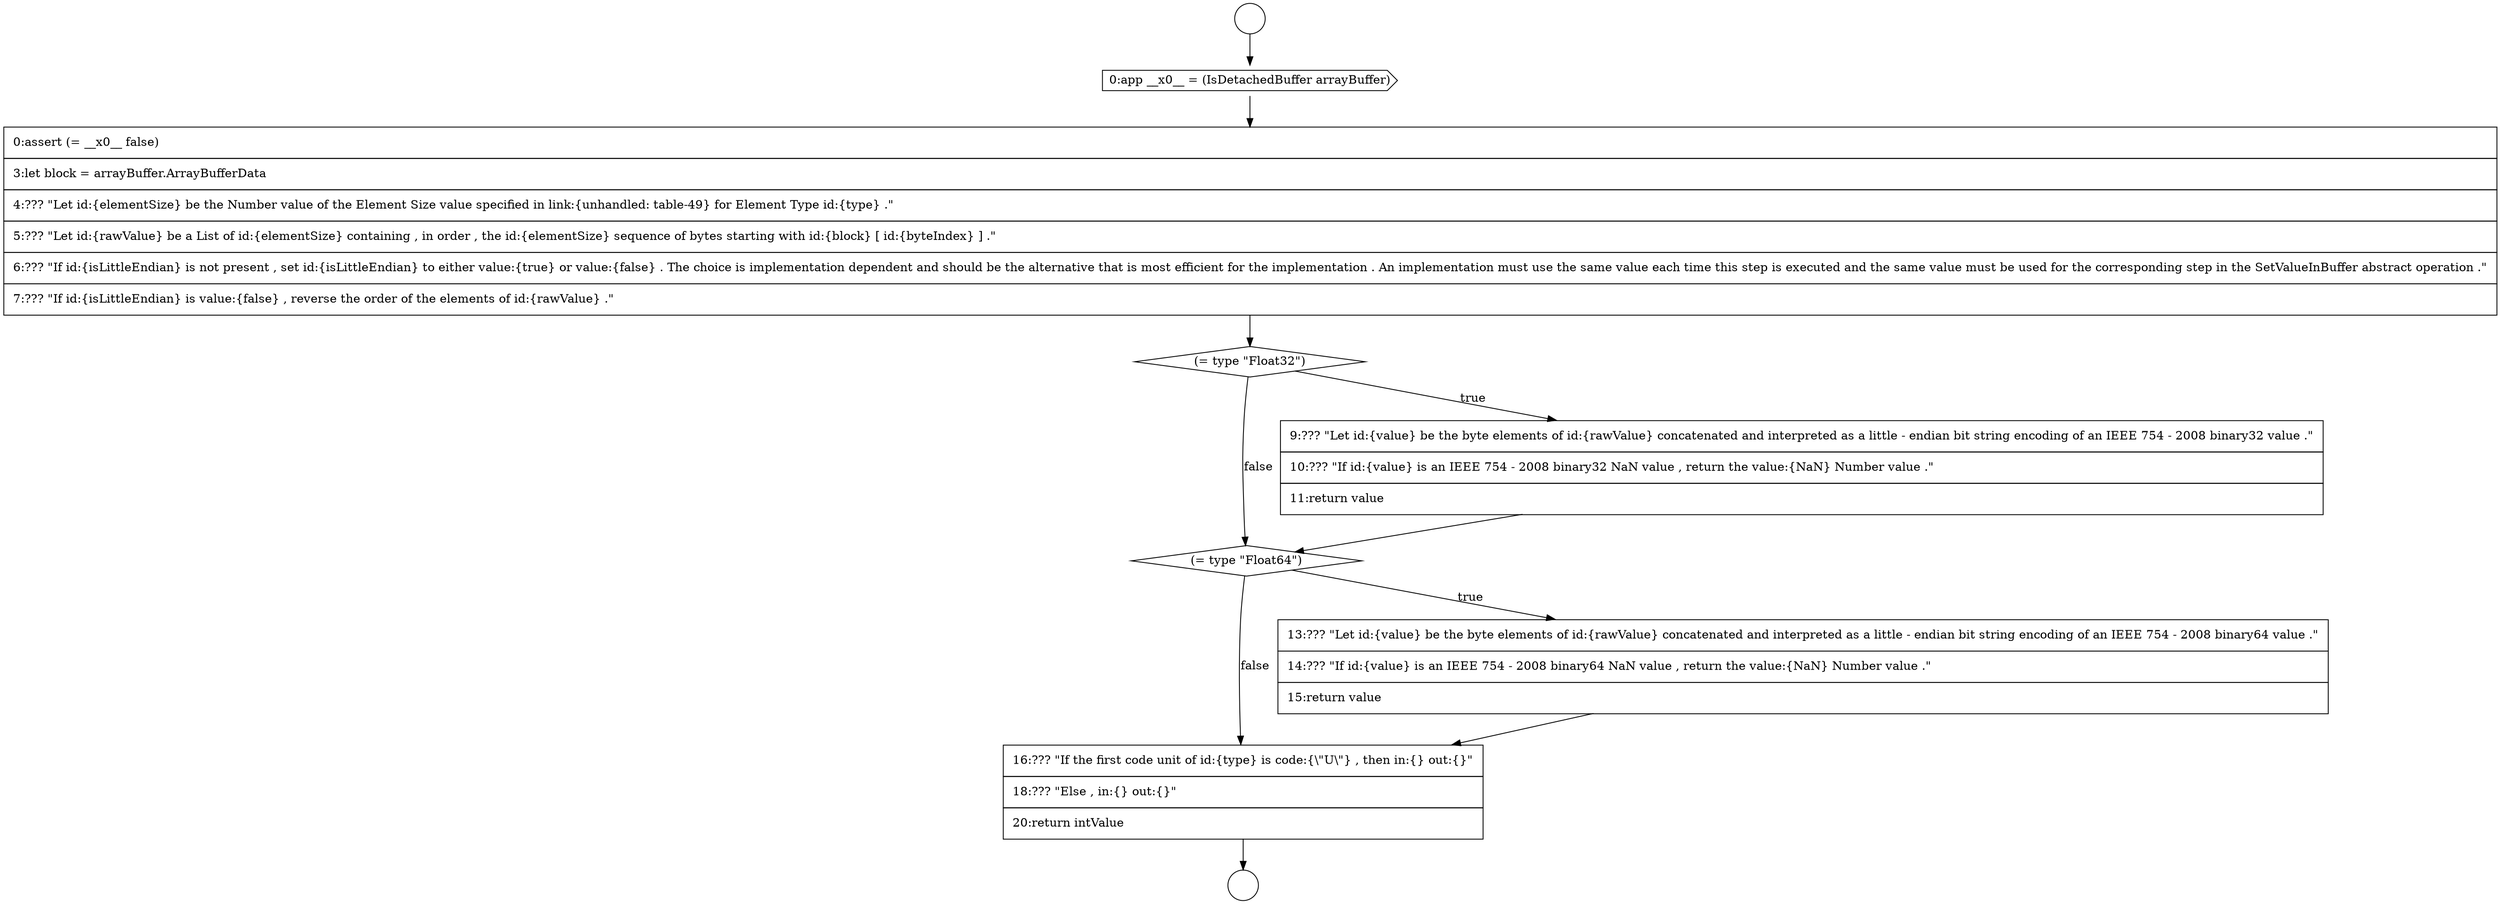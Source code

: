digraph {
  node14937 [shape=cds, label=<<font color="black">0:app __x0__ = (IsDetachedBuffer arrayBuffer)</font>> color="black" fillcolor="white" style=filled]
  node14936 [shape=circle label=" " color="black" fillcolor="white" style=filled]
  node14943 [shape=none, margin=0, label=<<font color="black">
    <table border="0" cellborder="1" cellspacing="0" cellpadding="10">
      <tr><td align="left">16:??? &quot;If the first code unit of id:{type} is code:{\&quot;U\&quot;} , then in:{} out:{}&quot;</td></tr>
      <tr><td align="left">18:??? &quot;Else , in:{} out:{}&quot;</td></tr>
      <tr><td align="left">20:return intValue</td></tr>
    </table>
  </font>> color="black" fillcolor="white" style=filled]
  node14941 [shape=diamond, label=<<font color="black">(= type &quot;Float64&quot;)</font>> color="black" fillcolor="white" style=filled]
  node14942 [shape=none, margin=0, label=<<font color="black">
    <table border="0" cellborder="1" cellspacing="0" cellpadding="10">
      <tr><td align="left">13:??? &quot;Let id:{value} be the byte elements of id:{rawValue} concatenated and interpreted as a little - endian bit string encoding of an IEEE 754 - 2008 binary64 value .&quot;</td></tr>
      <tr><td align="left">14:??? &quot;If id:{value} is an IEEE 754 - 2008 binary64 NaN value , return the value:{NaN} Number value .&quot;</td></tr>
      <tr><td align="left">15:return value</td></tr>
    </table>
  </font>> color="black" fillcolor="white" style=filled]
  node14940 [shape=none, margin=0, label=<<font color="black">
    <table border="0" cellborder="1" cellspacing="0" cellpadding="10">
      <tr><td align="left">9:??? &quot;Let id:{value} be the byte elements of id:{rawValue} concatenated and interpreted as a little - endian bit string encoding of an IEEE 754 - 2008 binary32 value .&quot;</td></tr>
      <tr><td align="left">10:??? &quot;If id:{value} is an IEEE 754 - 2008 binary32 NaN value , return the value:{NaN} Number value .&quot;</td></tr>
      <tr><td align="left">11:return value</td></tr>
    </table>
  </font>> color="black" fillcolor="white" style=filled]
  node14938 [shape=none, margin=0, label=<<font color="black">
    <table border="0" cellborder="1" cellspacing="0" cellpadding="10">
      <tr><td align="left">0:assert (= __x0__ false)</td></tr>
      <tr><td align="left">3:let block = arrayBuffer.ArrayBufferData</td></tr>
      <tr><td align="left">4:??? &quot;Let id:{elementSize} be the Number value of the Element Size value specified in link:{unhandled: table-49} for Element Type id:{type} .&quot;</td></tr>
      <tr><td align="left">5:??? &quot;Let id:{rawValue} be a List of id:{elementSize} containing , in order , the id:{elementSize} sequence of bytes starting with id:{block} [ id:{byteIndex} ] .&quot;</td></tr>
      <tr><td align="left">6:??? &quot;If id:{isLittleEndian} is not present , set id:{isLittleEndian} to either value:{true} or value:{false} . The choice is implementation dependent and should be the alternative that is most efficient for the implementation . An implementation must use the same value each time this step is executed and the same value must be used for the corresponding step in the SetValueInBuffer abstract operation .&quot;</td></tr>
      <tr><td align="left">7:??? &quot;If id:{isLittleEndian} is value:{false} , reverse the order of the elements of id:{rawValue} .&quot;</td></tr>
    </table>
  </font>> color="black" fillcolor="white" style=filled]
  node14939 [shape=diamond, label=<<font color="black">(= type &quot;Float32&quot;)</font>> color="black" fillcolor="white" style=filled]
  node14935 [shape=circle label=" " color="black" fillcolor="white" style=filled]
  node14942 -> node14943 [ color="black"]
  node14937 -> node14938 [ color="black"]
  node14941 -> node14942 [label=<<font color="black">true</font>> color="black"]
  node14941 -> node14943 [label=<<font color="black">false</font>> color="black"]
  node14943 -> node14936 [ color="black"]
  node14939 -> node14940 [label=<<font color="black">true</font>> color="black"]
  node14939 -> node14941 [label=<<font color="black">false</font>> color="black"]
  node14938 -> node14939 [ color="black"]
  node14935 -> node14937 [ color="black"]
  node14940 -> node14941 [ color="black"]
}
